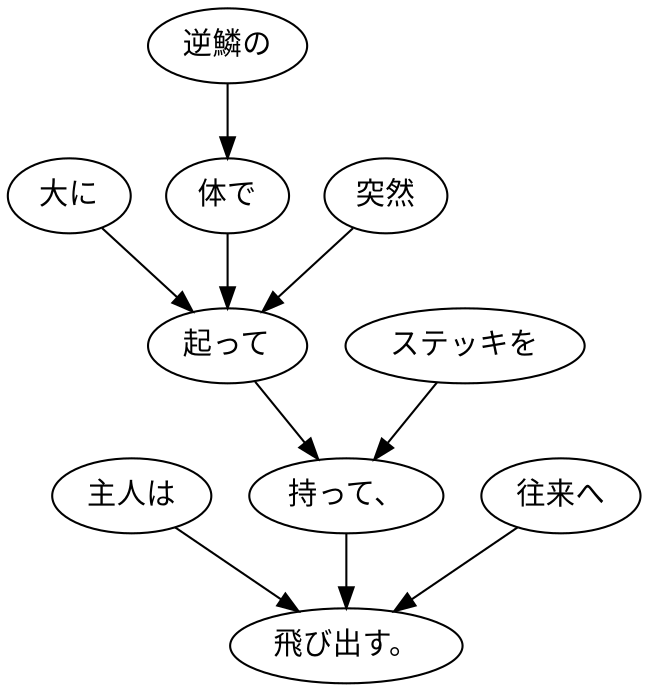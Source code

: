digraph graph2036 {
	node0 [label="主人は"];
	node1 [label="大に"];
	node2 [label="逆鱗の"];
	node3 [label="体で"];
	node4 [label="突然"];
	node5 [label="起って"];
	node6 [label="ステッキを"];
	node7 [label="持って、"];
	node8 [label="往来へ"];
	node9 [label="飛び出す。"];
	node0 -> node9;
	node1 -> node5;
	node2 -> node3;
	node3 -> node5;
	node4 -> node5;
	node5 -> node7;
	node6 -> node7;
	node7 -> node9;
	node8 -> node9;
}
